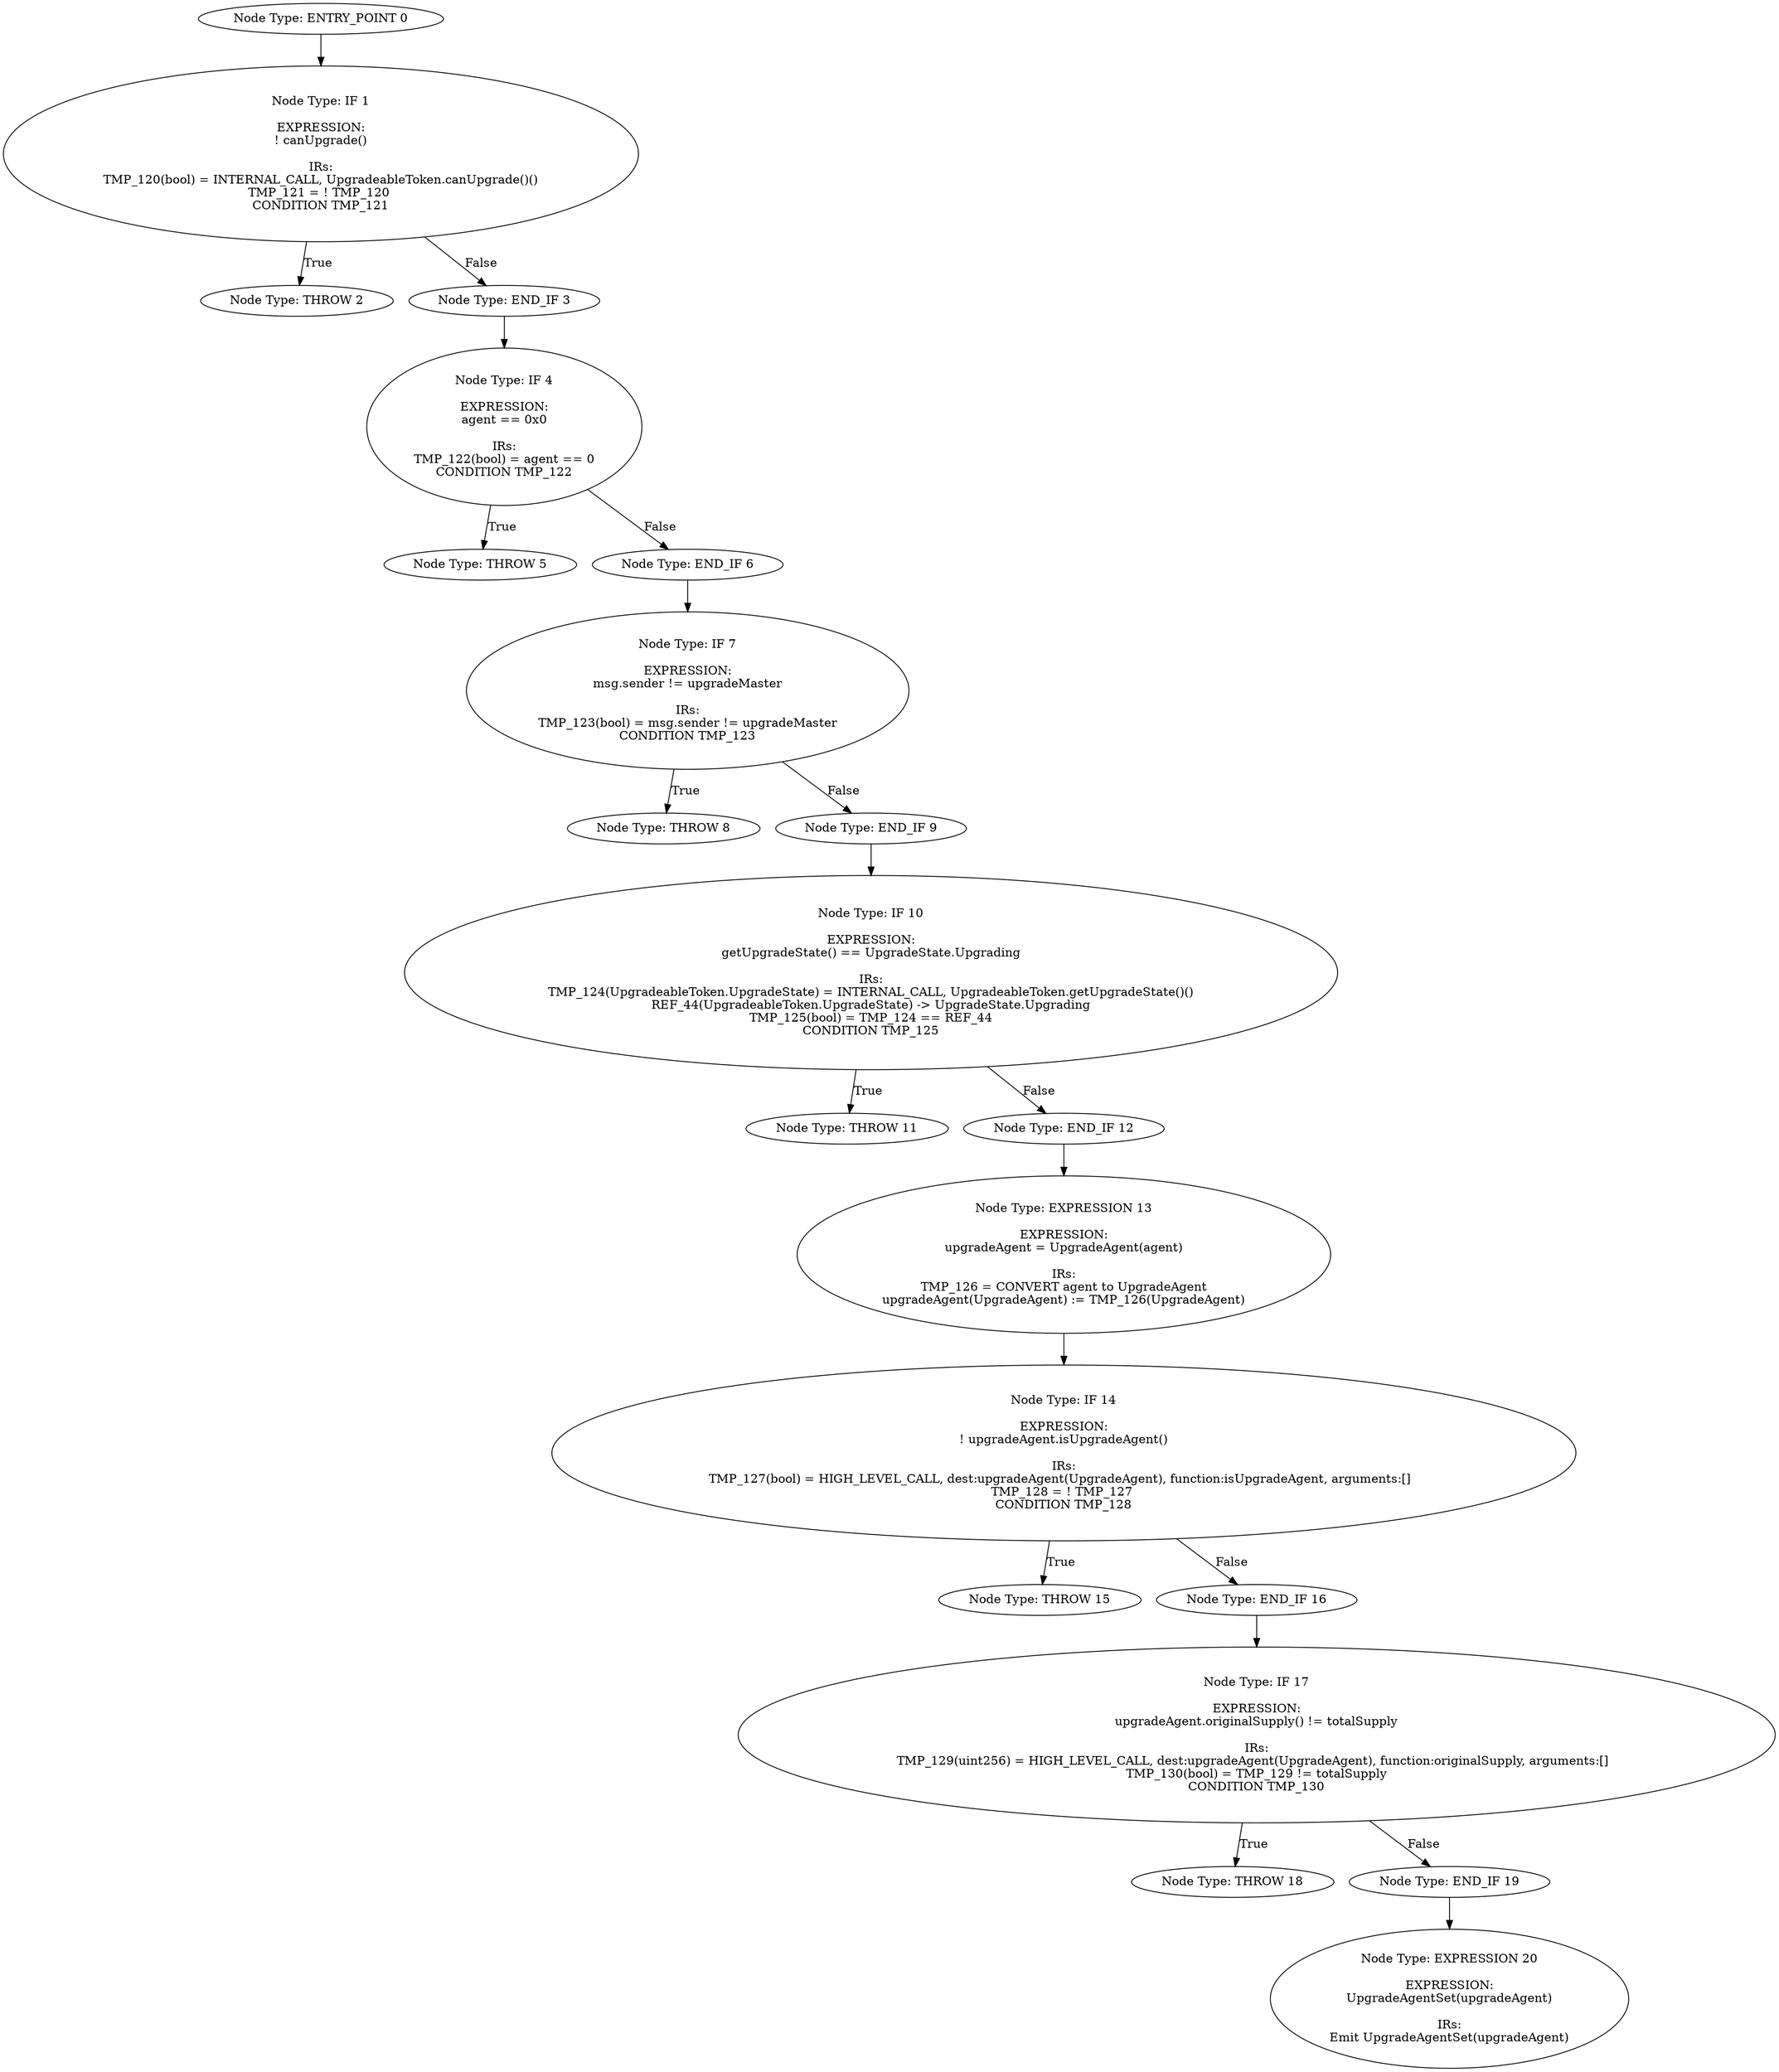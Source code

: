 digraph{
0[label="Node Type: ENTRY_POINT 0
"];
0->1;
1[label="Node Type: IF 1

EXPRESSION:
! canUpgrade()

IRs:
TMP_120(bool) = INTERNAL_CALL, UpgradeableToken.canUpgrade()()
TMP_121 = ! TMP_120 
CONDITION TMP_121"];
1->2[label="True"];
1->3[label="False"];
2[label="Node Type: THROW 2
"];
3[label="Node Type: END_IF 3
"];
3->4;
4[label="Node Type: IF 4

EXPRESSION:
agent == 0x0

IRs:
TMP_122(bool) = agent == 0
CONDITION TMP_122"];
4->5[label="True"];
4->6[label="False"];
5[label="Node Type: THROW 5
"];
6[label="Node Type: END_IF 6
"];
6->7;
7[label="Node Type: IF 7

EXPRESSION:
msg.sender != upgradeMaster

IRs:
TMP_123(bool) = msg.sender != upgradeMaster
CONDITION TMP_123"];
7->8[label="True"];
7->9[label="False"];
8[label="Node Type: THROW 8
"];
9[label="Node Type: END_IF 9
"];
9->10;
10[label="Node Type: IF 10

EXPRESSION:
getUpgradeState() == UpgradeState.Upgrading

IRs:
TMP_124(UpgradeableToken.UpgradeState) = INTERNAL_CALL, UpgradeableToken.getUpgradeState()()
REF_44(UpgradeableToken.UpgradeState) -> UpgradeState.Upgrading
TMP_125(bool) = TMP_124 == REF_44
CONDITION TMP_125"];
10->11[label="True"];
10->12[label="False"];
11[label="Node Type: THROW 11
"];
12[label="Node Type: END_IF 12
"];
12->13;
13[label="Node Type: EXPRESSION 13

EXPRESSION:
upgradeAgent = UpgradeAgent(agent)

IRs:
TMP_126 = CONVERT agent to UpgradeAgent
upgradeAgent(UpgradeAgent) := TMP_126(UpgradeAgent)"];
13->14;
14[label="Node Type: IF 14

EXPRESSION:
! upgradeAgent.isUpgradeAgent()

IRs:
TMP_127(bool) = HIGH_LEVEL_CALL, dest:upgradeAgent(UpgradeAgent), function:isUpgradeAgent, arguments:[]  
TMP_128 = ! TMP_127 
CONDITION TMP_128"];
14->15[label="True"];
14->16[label="False"];
15[label="Node Type: THROW 15
"];
16[label="Node Type: END_IF 16
"];
16->17;
17[label="Node Type: IF 17

EXPRESSION:
upgradeAgent.originalSupply() != totalSupply

IRs:
TMP_129(uint256) = HIGH_LEVEL_CALL, dest:upgradeAgent(UpgradeAgent), function:originalSupply, arguments:[]  
TMP_130(bool) = TMP_129 != totalSupply
CONDITION TMP_130"];
17->18[label="True"];
17->19[label="False"];
18[label="Node Type: THROW 18
"];
19[label="Node Type: END_IF 19
"];
19->20;
20[label="Node Type: EXPRESSION 20

EXPRESSION:
UpgradeAgentSet(upgradeAgent)

IRs:
Emit UpgradeAgentSet(upgradeAgent)"];
}
